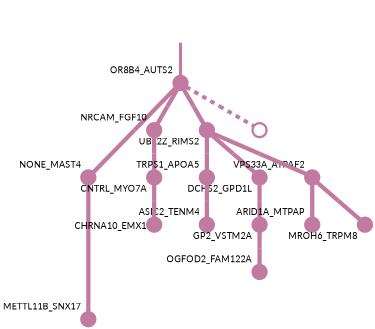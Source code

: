 strict digraph  {
graph[splines=false]; nodesep=0.7; rankdir=TB; ranksep=0.6; forcelabels=true; dpi=600; size=2.5;
0 [color="#c27ba0ff", fillcolor="#c27ba0ff", fixedsize=true, fontname=Lato, fontsize="12pt", height="0.25", label="", penwidth=3, shape=circle, style=filled, xlabel=OR8B4_AUTS2];
2 [color="#c27ba0ff", fillcolor="#c27ba0ff", fixedsize=true, fontname=Lato, fontsize="12pt", height="0.25", label="", penwidth=3, shape=circle, style=filled, xlabel=NONE_MAST4];
5 [color="#c27ba0ff", fillcolor="#c27ba0ff", fixedsize=true, fontname=Lato, fontsize="12pt", height="0.25", label="", penwidth=3, shape=circle, style=filled, xlabel=NRCAM_FGF10];
10 [color="#c27ba0ff", fillcolor="#c27ba0ff", fixedsize=true, fontname=Lato, fontsize="12pt", height="0.25", label="", penwidth=3, shape=circle, style=filled, xlabel=UBE2Z_RIMS2];
15 [color="#c27ba0ff", fillcolor="#c27ba0ff", fixedsize=true, fontname=Lato, fontsize="12pt", height="0.25", label="", penwidth=3, shape=circle, style=solid, xlabel=""];
1 [color="#c27ba0ff", fillcolor="#c27ba0ff", fixedsize=true, fontname=Lato, fontsize="12pt", height="0.25", label="", penwidth=3, shape=circle, style=filled, xlabel=METTL11B_SNX17];
3 [color="#c27ba0ff", fillcolor="#c27ba0ff", fixedsize=true, fontname=Lato, fontsize="12pt", height="0.25", label="", penwidth=3, shape=circle, style=filled, xlabel=TRPS1_APOA5];
4 [color="#c27ba0ff", fillcolor="#c27ba0ff", fixedsize=true, fontname=Lato, fontsize="12pt", height="0.25", label="", penwidth=3, shape=circle, style=filled, xlabel=ASIC2_TENM4];
7 [color="#c27ba0ff", fillcolor="#c27ba0ff", fixedsize=true, fontname=Lato, fontsize="12pt", height="0.25", label="", penwidth=3, shape=circle, style=filled, xlabel=CNTRL_MYO7A];
6 [color="#c27ba0ff", fillcolor="#c27ba0ff", fixedsize=true, fontname=Lato, fontsize="12pt", height="0.25", label="", penwidth=3, shape=circle, style=filled, xlabel=DCHS2_GPD1L];
12 [color="#c27ba0ff", fillcolor="#c27ba0ff", fixedsize=true, fontname=Lato, fontsize="12pt", height="0.25", label="", penwidth=3, shape=circle, style=filled, xlabel=GP2_VSTM2A];
13 [color="#c27ba0ff", fillcolor="#c27ba0ff", fixedsize=true, fontname=Lato, fontsize="12pt", height="0.25", label="", penwidth=3, shape=circle, style=filled, xlabel=CHRNA10_EMX1];
11 [color="#c27ba0ff", fillcolor="#c27ba0ff", fixedsize=true, fontname=Lato, fontsize="12pt", height="0.25", label="", penwidth=3, shape=circle, style=filled, xlabel=VPS33A_ATPAF2];
8 [color="#c27ba0ff", fillcolor="#c27ba0ff", fixedsize=true, fontname=Lato, fontsize="12pt", height="0.25", label="", penwidth=3, shape=circle, style=filled, xlabel=ARID1A_MTPAP];
9 [color="#c27ba0ff", fillcolor="#c27ba0ff", fixedsize=true, fontname=Lato, fontsize="12pt", height="0.25", label="", penwidth=3, shape=circle, style=filled, xlabel=MROH6_TRPM8];
14 [color="#c27ba0ff", fillcolor="#c27ba0ff", fixedsize=true, fontname=Lato, fontsize="12pt", height="0.25", label="", penwidth=3, shape=circle, style=filled, xlabel=OGFOD2_FAM122A];
normal [label="", penwidth=3, style=invis, xlabel=OR8B4_AUTS2];
0 -> 2  [arrowsize=0, color="#c27ba0ff;0.5:#c27ba0ff", minlen="2.411764621734619", penwidth="5.5", style=solid];
0 -> 5  [arrowsize=0, color="#c27ba0ff;0.5:#c27ba0ff", minlen="1.8235293626785278", penwidth="5.5", style=solid];
0 -> 10  [arrowsize=0, color="#c27ba0ff;0.5:#c27ba0ff", minlen="1.3529411554336548", penwidth="5.5", style=solid];
0 -> 15  [arrowsize=0, color="#c27ba0ff;0.5:#c27ba0ff", minlen="1.1372549533843994", penwidth=5, style=dashed];
2 -> 1  [arrowsize=0, color="#c27ba0ff;0.5:#c27ba0ff", minlen="3.0", penwidth="5.5", style=solid];
5 -> 7  [arrowsize=0, color="#c27ba0ff;0.5:#c27ba0ff", minlen="1.4313725233078003", penwidth="5.5", style=solid];
10 -> 3  [arrowsize=0, color="#c27ba0ff;0.5:#c27ba0ff", minlen="1.941176414489746", penwidth="5.5", style=solid];
10 -> 6  [arrowsize=0, color="#c27ba0ff;0.5:#c27ba0ff", minlen="1.5490195751190186", penwidth="5.5", style=solid];
10 -> 11  [arrowsize=0, color="#c27ba0ff;0.5:#c27ba0ff", minlen="1.3529411554336548", penwidth="5.5", style=solid];
3 -> 4  [arrowsize=0, color="#c27ba0ff;0.5:#c27ba0ff", minlen="1.9019607305526733", penwidth="5.5", style=solid];
7 -> 13  [arrowsize=0, color="#c27ba0ff;0.5:#c27ba0ff", minlen="1.2745097875595093", penwidth="5.5", style=solid];
6 -> 12  [arrowsize=0, color="#c27ba0ff;0.5:#c27ba0ff", minlen="1.3529411554336548", penwidth="5.5", style=solid];
12 -> 14  [arrowsize=0, color="#c27ba0ff;0.5:#c27ba0ff", minlen="1.2745097875595093", penwidth="5.5", style=solid];
11 -> 8  [arrowsize=0, color="#c27ba0ff;0.5:#c27ba0ff", minlen="1.3529411554336548", penwidth="5.5", style=solid];
11 -> 9  [arrowsize=0, color="#c27ba0ff;0.5:#c27ba0ff", minlen="1.3529411554336548", penwidth="5.5", style=solid];
normal -> 0  [arrowsize=0, color="#c27ba0ff", label="", penwidth=4, style=solid];
}
